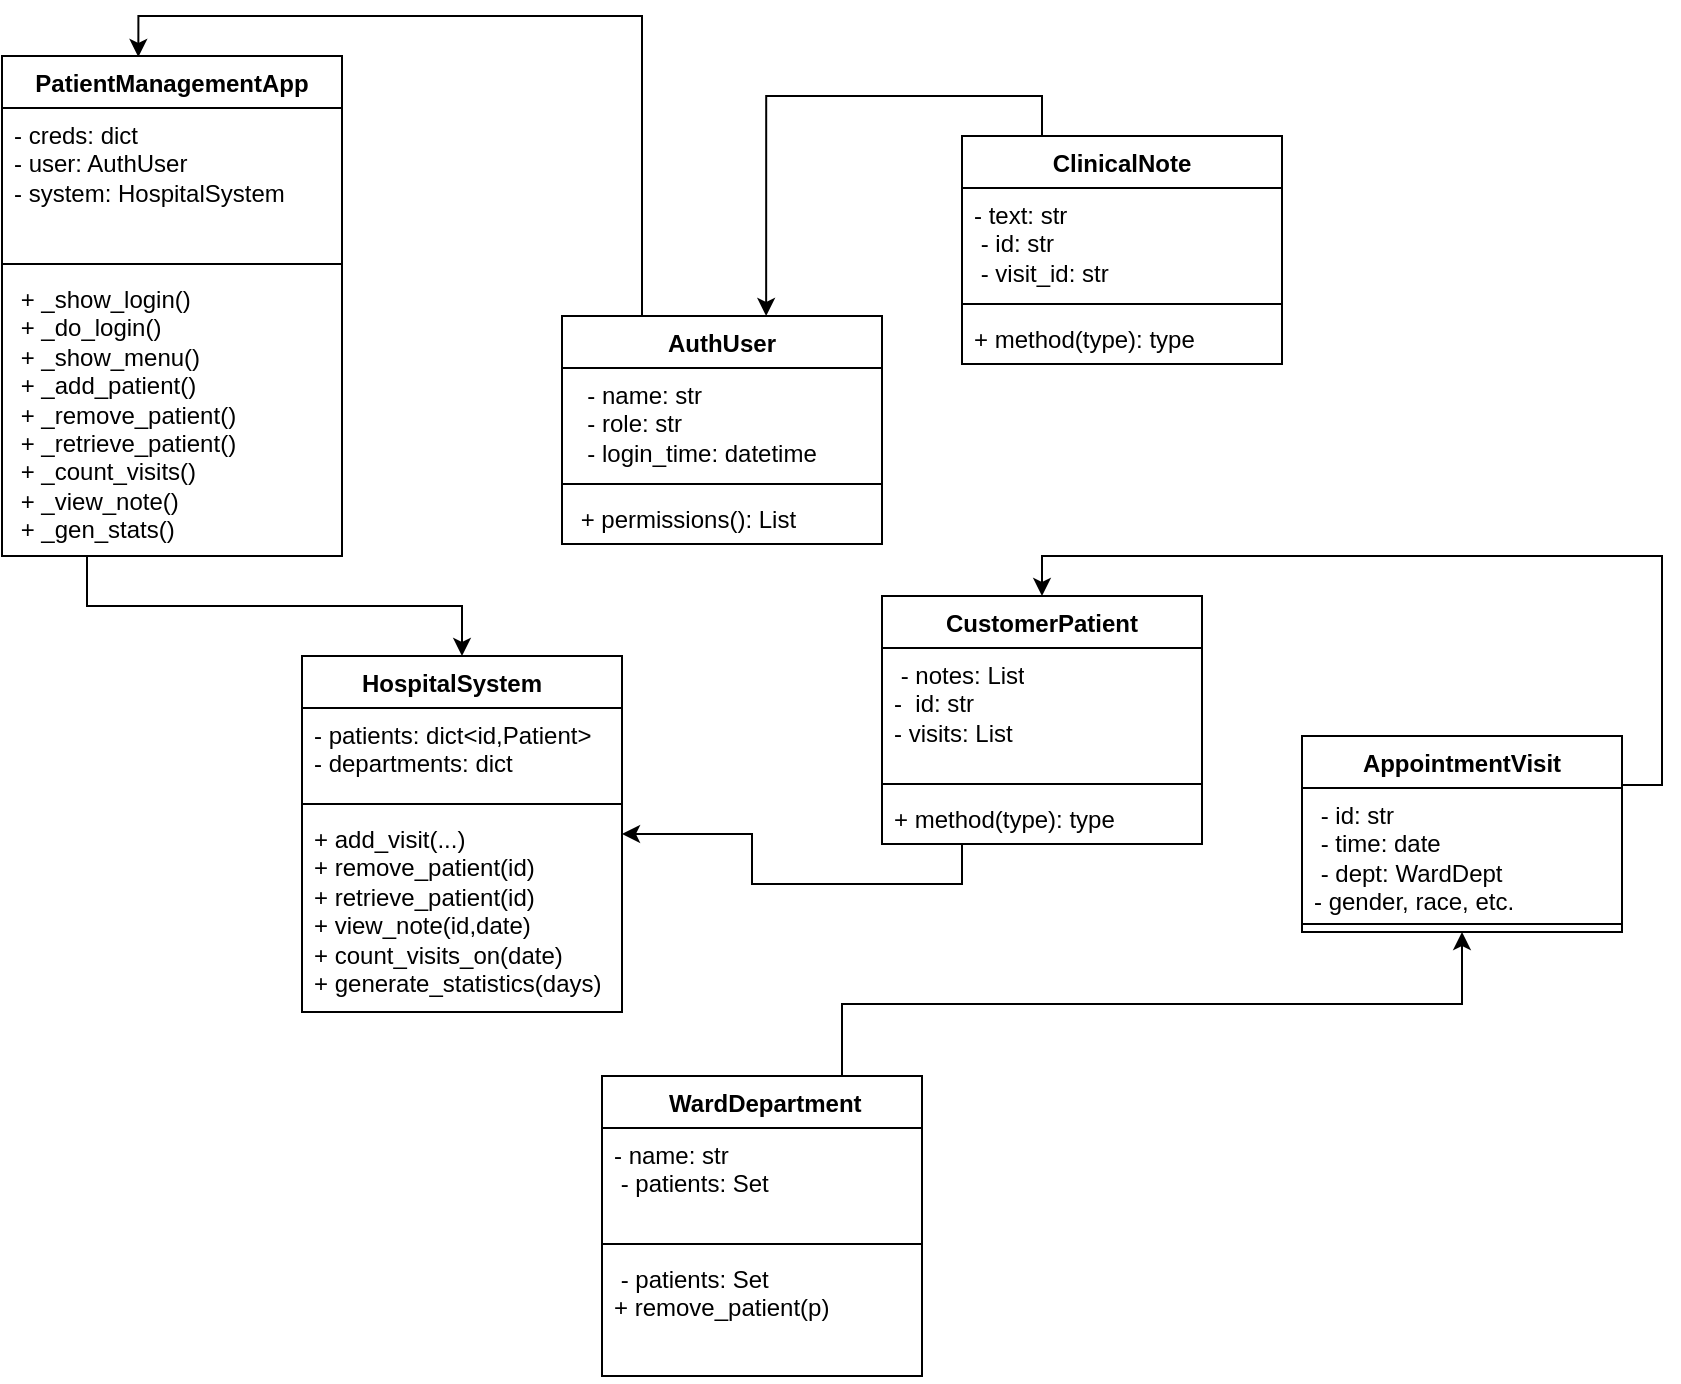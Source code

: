 <mxfile version="27.0.4">
  <diagram name="Page-1" id="e7e014a7-5840-1c2e-5031-d8a46d1fe8dd">
    <mxGraphModel dx="512" dy="542" grid="1" gridSize="10" guides="1" tooltips="1" connect="1" arrows="1" fold="1" page="1" pageScale="1" pageWidth="1169" pageHeight="826" background="none" math="0" shadow="0">
      <root>
        <mxCell id="0" />
        <mxCell id="1" parent="0" />
        <mxCell id="fDbThmplEPedVCRVfW7y-80" style="edgeStyle=orthogonalEdgeStyle;rounded=0;orthogonalLoop=1;jettySize=auto;html=1;exitX=0.25;exitY=1;exitDx=0;exitDy=0;" edge="1" parent="1" source="fDbThmplEPedVCRVfW7y-45" target="fDbThmplEPedVCRVfW7y-49">
          <mxGeometry relative="1" as="geometry" />
        </mxCell>
        <mxCell id="fDbThmplEPedVCRVfW7y-45" value="PatientManagementApp" style="swimlane;fontStyle=1;align=center;verticalAlign=top;childLayout=stackLayout;horizontal=1;startSize=26;horizontalStack=0;resizeParent=1;resizeParentMax=0;resizeLast=0;collapsible=1;marginBottom=0;whiteSpace=wrap;html=1;" vertex="1" parent="1">
          <mxGeometry x="70" y="90" width="170" height="250" as="geometry" />
        </mxCell>
        <mxCell id="fDbThmplEPedVCRVfW7y-46" value="- creds: dict&amp;nbsp;&amp;nbsp;&amp;nbsp;&amp;nbsp;&amp;nbsp;&amp;nbsp;&amp;nbsp;&amp;nbsp;&amp;nbsp;&amp;nbsp;&amp;nbsp;&amp;nbsp;&amp;nbsp; &amp;nbsp;&lt;br&gt;- user: AuthUser&amp;nbsp;&amp;nbsp;&amp;nbsp;&amp;nbsp;&amp;nbsp;&amp;nbsp;&amp;nbsp;&amp;nbsp;&amp;nbsp;&amp;nbsp;&amp;nbsp;&amp;nbsp;&amp;nbsp;&amp;nbsp;&amp;nbsp;&amp;nbsp;&amp;nbsp;&amp;nbsp;&amp;nbsp;&amp;nbsp; - system: HospitalSystem&amp;nbsp;&amp;nbsp;&amp;nbsp; " style="text;strokeColor=none;fillColor=none;align=left;verticalAlign=top;spacingLeft=4;spacingRight=4;overflow=hidden;rotatable=0;points=[[0,0.5],[1,0.5]];portConstraint=eastwest;whiteSpace=wrap;html=1;" vertex="1" parent="fDbThmplEPedVCRVfW7y-45">
          <mxGeometry y="26" width="170" height="74" as="geometry" />
        </mxCell>
        <mxCell id="fDbThmplEPedVCRVfW7y-47" value="" style="line;strokeWidth=1;fillColor=none;align=left;verticalAlign=middle;spacingTop=-1;spacingLeft=3;spacingRight=3;rotatable=0;labelPosition=right;points=[];portConstraint=eastwest;strokeColor=inherit;" vertex="1" parent="fDbThmplEPedVCRVfW7y-45">
          <mxGeometry y="100" width="170" height="8" as="geometry" />
        </mxCell>
        <mxCell id="fDbThmplEPedVCRVfW7y-48" value="&amp;nbsp;+ _show_login()&amp;nbsp;&amp;nbsp;&amp;nbsp;&amp;nbsp;&amp;nbsp;&amp;nbsp;&amp;nbsp;&amp;nbsp;&amp;nbsp;&amp;nbsp;&amp;nbsp; &amp;nbsp;&lt;br&gt;&amp;nbsp;+ _do_login()&amp;nbsp;&amp;nbsp;&amp;nbsp;&amp;nbsp;&amp;nbsp;&amp;nbsp;&amp;nbsp;&amp;nbsp;&amp;nbsp;&amp;nbsp;&amp;nbsp;&amp;nbsp;&amp;nbsp; &amp;nbsp;&lt;br&gt;&amp;nbsp;+ _show_menu()&amp;nbsp;&amp;nbsp;&amp;nbsp;&amp;nbsp;&amp;nbsp;&amp;nbsp;&amp;nbsp;&amp;nbsp;&amp;nbsp;&amp;nbsp;&amp;nbsp;&amp;nbsp; &amp;nbsp;&lt;br&gt;&amp;nbsp;+ _add_patient()&amp;nbsp;&amp;nbsp;&amp;nbsp;&amp;nbsp;&amp;nbsp;&amp;nbsp;&amp;nbsp;&amp;nbsp;&amp;nbsp;&amp;nbsp; &amp;nbsp;&lt;br&gt;&amp;nbsp;+ _remove_patient()&amp;nbsp;&amp;nbsp;&amp;nbsp;&amp;nbsp;&amp;nbsp;&amp;nbsp;&amp;nbsp; &amp;nbsp;&lt;br&gt;&amp;nbsp;+ _retrieve_patient()&amp;nbsp;&amp;nbsp;&amp;nbsp;&amp;nbsp;&amp;nbsp; &amp;nbsp;&lt;br&gt;&amp;nbsp;+ _count_visits()&amp;nbsp;&amp;nbsp;&amp;nbsp;&amp;nbsp;&amp;nbsp;&amp;nbsp;&amp;nbsp;&amp;nbsp;&amp;nbsp; &amp;nbsp;&lt;br&gt;&amp;nbsp;+ _view_note()&amp;nbsp;&amp;nbsp;&amp;nbsp;&amp;nbsp;&amp;nbsp;&amp;nbsp;&amp;nbsp;&amp;nbsp;&amp;nbsp;&amp;nbsp;&amp;nbsp;&amp;nbsp; &amp;nbsp;&lt;br&gt;&amp;nbsp;+ _gen_stats()&amp;nbsp;&amp;nbsp;&amp;nbsp;&amp;nbsp;&amp;nbsp;&amp;nbsp;&amp;nbsp;&amp;nbsp;&amp;nbsp; " style="text;strokeColor=none;fillColor=none;align=left;verticalAlign=top;spacingLeft=4;spacingRight=4;overflow=hidden;rotatable=0;points=[[0,0.5],[1,0.5]];portConstraint=eastwest;whiteSpace=wrap;html=1;" vertex="1" parent="fDbThmplEPedVCRVfW7y-45">
          <mxGeometry y="108" width="170" height="142" as="geometry" />
        </mxCell>
        <mxCell id="fDbThmplEPedVCRVfW7y-49" value="HospitalSystem&amp;nbsp;&amp;nbsp;&amp;nbsp; " style="swimlane;fontStyle=1;align=center;verticalAlign=top;childLayout=stackLayout;horizontal=1;startSize=26;horizontalStack=0;resizeParent=1;resizeParentMax=0;resizeLast=0;collapsible=1;marginBottom=0;whiteSpace=wrap;html=1;" vertex="1" parent="1">
          <mxGeometry x="220" y="390" width="160" height="178" as="geometry" />
        </mxCell>
        <mxCell id="fDbThmplEPedVCRVfW7y-50" value="- patients: dict&amp;lt;id,Patient&amp;gt;&lt;br&gt;- departments: dict&amp;nbsp;&amp;nbsp;&amp;nbsp;&amp;nbsp;&amp;nbsp;&amp;nbsp;&amp;nbsp;&amp;nbsp; " style="text;strokeColor=none;fillColor=none;align=left;verticalAlign=top;spacingLeft=4;spacingRight=4;overflow=hidden;rotatable=0;points=[[0,0.5],[1,0.5]];portConstraint=eastwest;whiteSpace=wrap;html=1;" vertex="1" parent="fDbThmplEPedVCRVfW7y-49">
          <mxGeometry y="26" width="160" height="44" as="geometry" />
        </mxCell>
        <mxCell id="fDbThmplEPedVCRVfW7y-51" value="" style="line;strokeWidth=1;fillColor=none;align=left;verticalAlign=middle;spacingTop=-1;spacingLeft=3;spacingRight=3;rotatable=0;labelPosition=right;points=[];portConstraint=eastwest;strokeColor=inherit;" vertex="1" parent="fDbThmplEPedVCRVfW7y-49">
          <mxGeometry y="70" width="160" height="8" as="geometry" />
        </mxCell>
        <mxCell id="fDbThmplEPedVCRVfW7y-52" value="+ add_visit(...)&amp;nbsp;&amp;nbsp;&amp;nbsp;&amp;nbsp;&amp;nbsp;&amp;nbsp;&amp;nbsp;&amp;nbsp;&amp;nbsp;&amp;nbsp; &amp;nbsp; &amp;nbsp; &amp;nbsp; &amp;nbsp; &amp;nbsp; + remove_patient(id)&amp;nbsp;&amp;nbsp;&amp;nbsp;&amp;nbsp;&amp;nbsp;&amp;nbsp; &amp;nbsp;&lt;br&gt;+ retrieve_patient(id)&amp;nbsp;&amp;nbsp;&amp;nbsp;&amp;nbsp; &amp;nbsp;&lt;br&gt;+ view_note(id,date)&amp;nbsp;&amp;nbsp;&amp;nbsp;&amp;nbsp;&amp;nbsp;&amp;nbsp; &amp;nbsp;&lt;br&gt;+ count_visits_on(date)&amp;nbsp;&amp;nbsp;&amp;nbsp; &amp;nbsp;&lt;br&gt;+ generate_statistics(days) " style="text;strokeColor=none;fillColor=none;align=left;verticalAlign=top;spacingLeft=4;spacingRight=4;overflow=hidden;rotatable=0;points=[[0,0.5],[1,0.5]];portConstraint=eastwest;whiteSpace=wrap;html=1;" vertex="1" parent="fDbThmplEPedVCRVfW7y-49">
          <mxGeometry y="78" width="160" height="100" as="geometry" />
        </mxCell>
        <mxCell id="fDbThmplEPedVCRVfW7y-57" value="AppointmentVisit" style="swimlane;fontStyle=1;align=center;verticalAlign=top;childLayout=stackLayout;horizontal=1;startSize=26;horizontalStack=0;resizeParent=1;resizeParentMax=0;resizeLast=0;collapsible=1;marginBottom=0;whiteSpace=wrap;html=1;" vertex="1" parent="1">
          <mxGeometry x="720" y="430" width="160" height="98" as="geometry" />
        </mxCell>
        <mxCell id="fDbThmplEPedVCRVfW7y-58" value="&lt;div&gt;&amp;nbsp;- id: str&amp;nbsp;&amp;nbsp;&amp;nbsp;&amp;nbsp;&amp;nbsp;&amp;nbsp; &lt;br&gt;&lt;/div&gt;&lt;div&gt;&amp;nbsp;- time: date&amp;nbsp; &lt;br&gt;&lt;/div&gt;&lt;div&gt;&amp;nbsp;- dept: WardDept&lt;/div&gt;&lt;div&gt;- gender, race, etc.&lt;/div&gt;" style="text;strokeColor=none;fillColor=none;align=left;verticalAlign=top;spacingLeft=4;spacingRight=4;overflow=hidden;rotatable=0;points=[[0,0.5],[1,0.5]];portConstraint=eastwest;whiteSpace=wrap;html=1;" vertex="1" parent="fDbThmplEPedVCRVfW7y-57">
          <mxGeometry y="26" width="160" height="64" as="geometry" />
        </mxCell>
        <mxCell id="fDbThmplEPedVCRVfW7y-59" value="" style="line;strokeWidth=1;fillColor=none;align=left;verticalAlign=middle;spacingTop=-1;spacingLeft=3;spacingRight=3;rotatable=0;labelPosition=right;points=[];portConstraint=eastwest;strokeColor=inherit;" vertex="1" parent="fDbThmplEPedVCRVfW7y-57">
          <mxGeometry y="90" width="160" height="8" as="geometry" />
        </mxCell>
        <mxCell id="fDbThmplEPedVCRVfW7y-70" value="AuthUser" style="swimlane;fontStyle=1;align=center;verticalAlign=top;childLayout=stackLayout;horizontal=1;startSize=26;horizontalStack=0;resizeParent=1;resizeParentMax=0;resizeLast=0;collapsible=1;marginBottom=0;whiteSpace=wrap;html=1;" vertex="1" parent="1">
          <mxGeometry x="350" y="220" width="160" height="114" as="geometry" />
        </mxCell>
        <mxCell id="fDbThmplEPedVCRVfW7y-71" value="&amp;nbsp; - name: str&amp;nbsp;&amp;nbsp;&amp;nbsp;&amp;nbsp;&amp;nbsp;&amp;nbsp;&amp;nbsp;&amp;nbsp; &amp;nbsp;&lt;br&gt;&amp;nbsp; - role: str&amp;nbsp;&amp;nbsp;&amp;nbsp;&amp;nbsp;&amp;nbsp;&amp;nbsp;&amp;nbsp;&amp;nbsp; &amp;nbsp;&lt;br&gt;&amp;nbsp; - login_time: datetime" style="text;strokeColor=none;fillColor=none;align=left;verticalAlign=top;spacingLeft=4;spacingRight=4;overflow=hidden;rotatable=0;points=[[0,0.5],[1,0.5]];portConstraint=eastwest;whiteSpace=wrap;html=1;" vertex="1" parent="fDbThmplEPedVCRVfW7y-70">
          <mxGeometry y="26" width="160" height="54" as="geometry" />
        </mxCell>
        <mxCell id="fDbThmplEPedVCRVfW7y-72" value="" style="line;strokeWidth=1;fillColor=none;align=left;verticalAlign=middle;spacingTop=-1;spacingLeft=3;spacingRight=3;rotatable=0;labelPosition=right;points=[];portConstraint=eastwest;strokeColor=inherit;" vertex="1" parent="fDbThmplEPedVCRVfW7y-70">
          <mxGeometry y="80" width="160" height="8" as="geometry" />
        </mxCell>
        <mxCell id="fDbThmplEPedVCRVfW7y-73" value="&amp;nbsp;+ permissions(): List" style="text;strokeColor=none;fillColor=none;align=left;verticalAlign=top;spacingLeft=4;spacingRight=4;overflow=hidden;rotatable=0;points=[[0,0.5],[1,0.5]];portConstraint=eastwest;whiteSpace=wrap;html=1;" vertex="1" parent="fDbThmplEPedVCRVfW7y-70">
          <mxGeometry y="88" width="160" height="26" as="geometry" />
        </mxCell>
        <mxCell id="fDbThmplEPedVCRVfW7y-75" style="edgeStyle=orthogonalEdgeStyle;rounded=0;orthogonalLoop=1;jettySize=auto;html=1;exitX=1;exitY=0.25;exitDx=0;exitDy=0;entryX=0.5;entryY=0;entryDx=0;entryDy=0;" edge="1" parent="1" source="fDbThmplEPedVCRVfW7y-57" target="fDbThmplEPedVCRVfW7y-82">
          <mxGeometry relative="1" as="geometry">
            <mxPoint x="720" y="131" as="targetPoint" />
          </mxGeometry>
        </mxCell>
        <mxCell id="fDbThmplEPedVCRVfW7y-81" style="edgeStyle=orthogonalEdgeStyle;rounded=0;orthogonalLoop=1;jettySize=auto;html=1;exitX=0.25;exitY=0;exitDx=0;exitDy=0;entryX=0.401;entryY=0.002;entryDx=0;entryDy=0;entryPerimeter=0;" edge="1" parent="1" source="fDbThmplEPedVCRVfW7y-70" target="fDbThmplEPedVCRVfW7y-45">
          <mxGeometry relative="1" as="geometry" />
        </mxCell>
        <mxCell id="fDbThmplEPedVCRVfW7y-86" style="edgeStyle=orthogonalEdgeStyle;rounded=0;orthogonalLoop=1;jettySize=auto;html=1;exitX=0.25;exitY=1;exitDx=0;exitDy=0;" edge="1" parent="1" source="fDbThmplEPedVCRVfW7y-82" target="fDbThmplEPedVCRVfW7y-49">
          <mxGeometry relative="1" as="geometry" />
        </mxCell>
        <mxCell id="fDbThmplEPedVCRVfW7y-82" value="CustomerPatient" style="swimlane;fontStyle=1;align=center;verticalAlign=top;childLayout=stackLayout;horizontal=1;startSize=26;horizontalStack=0;resizeParent=1;resizeParentMax=0;resizeLast=0;collapsible=1;marginBottom=0;whiteSpace=wrap;html=1;" vertex="1" parent="1">
          <mxGeometry x="510" y="360" width="160" height="124" as="geometry" />
        </mxCell>
        <mxCell id="fDbThmplEPedVCRVfW7y-83" value="&lt;div&gt;&amp;nbsp;- notes: List&lt;/div&gt;&lt;div&gt;-&amp;nbsp; id: str&amp;nbsp;&amp;nbsp;&amp;nbsp;&amp;nbsp;&amp;nbsp; &lt;br&gt;&lt;/div&gt;- visits: List " style="text;strokeColor=none;fillColor=none;align=left;verticalAlign=top;spacingLeft=4;spacingRight=4;overflow=hidden;rotatable=0;points=[[0,0.5],[1,0.5]];portConstraint=eastwest;whiteSpace=wrap;html=1;" vertex="1" parent="fDbThmplEPedVCRVfW7y-82">
          <mxGeometry y="26" width="160" height="64" as="geometry" />
        </mxCell>
        <mxCell id="fDbThmplEPedVCRVfW7y-84" value="" style="line;strokeWidth=1;fillColor=none;align=left;verticalAlign=middle;spacingTop=-1;spacingLeft=3;spacingRight=3;rotatable=0;labelPosition=right;points=[];portConstraint=eastwest;strokeColor=inherit;" vertex="1" parent="fDbThmplEPedVCRVfW7y-82">
          <mxGeometry y="90" width="160" height="8" as="geometry" />
        </mxCell>
        <mxCell id="fDbThmplEPedVCRVfW7y-85" value="+ method(type): type" style="text;strokeColor=none;fillColor=none;align=left;verticalAlign=top;spacingLeft=4;spacingRight=4;overflow=hidden;rotatable=0;points=[[0,0.5],[1,0.5]];portConstraint=eastwest;whiteSpace=wrap;html=1;" vertex="1" parent="fDbThmplEPedVCRVfW7y-82">
          <mxGeometry y="98" width="160" height="26" as="geometry" />
        </mxCell>
        <mxCell id="fDbThmplEPedVCRVfW7y-87" value="ClinicalNote" style="swimlane;fontStyle=1;align=center;verticalAlign=top;childLayout=stackLayout;horizontal=1;startSize=26;horizontalStack=0;resizeParent=1;resizeParentMax=0;resizeLast=0;collapsible=1;marginBottom=0;whiteSpace=wrap;html=1;" vertex="1" parent="1">
          <mxGeometry x="550" y="130" width="160" height="114" as="geometry" />
        </mxCell>
        <mxCell id="fDbThmplEPedVCRVfW7y-88" value="&lt;div&gt;- text: str&amp;nbsp; &lt;br&gt;&lt;/div&gt;&lt;div&gt;&amp;nbsp;- id: str&amp;nbsp;&amp;nbsp;&amp;nbsp; &lt;br&gt;&lt;/div&gt;&lt;div&gt;&amp;nbsp;- visit_id: str&amp;nbsp; &lt;br&gt;&lt;/div&gt;&lt;div&gt;&lt;br&gt;&lt;/div&gt;" style="text;strokeColor=none;fillColor=none;align=left;verticalAlign=top;spacingLeft=4;spacingRight=4;overflow=hidden;rotatable=0;points=[[0,0.5],[1,0.5]];portConstraint=eastwest;whiteSpace=wrap;html=1;" vertex="1" parent="fDbThmplEPedVCRVfW7y-87">
          <mxGeometry y="26" width="160" height="54" as="geometry" />
        </mxCell>
        <mxCell id="fDbThmplEPedVCRVfW7y-89" value="" style="line;strokeWidth=1;fillColor=none;align=left;verticalAlign=middle;spacingTop=-1;spacingLeft=3;spacingRight=3;rotatable=0;labelPosition=right;points=[];portConstraint=eastwest;strokeColor=inherit;" vertex="1" parent="fDbThmplEPedVCRVfW7y-87">
          <mxGeometry y="80" width="160" height="8" as="geometry" />
        </mxCell>
        <mxCell id="fDbThmplEPedVCRVfW7y-90" value="+ method(type): type" style="text;strokeColor=none;fillColor=none;align=left;verticalAlign=top;spacingLeft=4;spacingRight=4;overflow=hidden;rotatable=0;points=[[0,0.5],[1,0.5]];portConstraint=eastwest;whiteSpace=wrap;html=1;" vertex="1" parent="fDbThmplEPedVCRVfW7y-87">
          <mxGeometry y="88" width="160" height="26" as="geometry" />
        </mxCell>
        <mxCell id="fDbThmplEPedVCRVfW7y-91" style="edgeStyle=orthogonalEdgeStyle;rounded=0;orthogonalLoop=1;jettySize=auto;html=1;exitX=0.25;exitY=0;exitDx=0;exitDy=0;entryX=0.638;entryY=0;entryDx=0;entryDy=0;entryPerimeter=0;" edge="1" parent="1" source="fDbThmplEPedVCRVfW7y-87" target="fDbThmplEPedVCRVfW7y-70">
          <mxGeometry relative="1" as="geometry" />
        </mxCell>
        <mxCell id="fDbThmplEPedVCRVfW7y-96" style="edgeStyle=orthogonalEdgeStyle;rounded=0;orthogonalLoop=1;jettySize=auto;html=1;exitX=0.75;exitY=0;exitDx=0;exitDy=0;" edge="1" parent="1" source="fDbThmplEPedVCRVfW7y-92" target="fDbThmplEPedVCRVfW7y-57">
          <mxGeometry relative="1" as="geometry" />
        </mxCell>
        <mxCell id="fDbThmplEPedVCRVfW7y-92" value="&amp;nbsp;WardDepartment" style="swimlane;fontStyle=1;align=center;verticalAlign=top;childLayout=stackLayout;horizontal=1;startSize=26;horizontalStack=0;resizeParent=1;resizeParentMax=0;resizeLast=0;collapsible=1;marginBottom=0;whiteSpace=wrap;html=1;" vertex="1" parent="1">
          <mxGeometry x="370" y="600" width="160" height="150" as="geometry" />
        </mxCell>
        <mxCell id="fDbThmplEPedVCRVfW7y-93" value="&lt;div&gt;- name: str&amp;nbsp;&amp;nbsp;&amp;nbsp; &lt;br&gt;&lt;/div&gt;&lt;div&gt;&amp;nbsp;- patients: Set&amp;nbsp; &lt;br&gt;&lt;/div&gt;" style="text;strokeColor=none;fillColor=none;align=left;verticalAlign=top;spacingLeft=4;spacingRight=4;overflow=hidden;rotatable=0;points=[[0,0.5],[1,0.5]];portConstraint=eastwest;whiteSpace=wrap;html=1;" vertex="1" parent="fDbThmplEPedVCRVfW7y-92">
          <mxGeometry y="26" width="160" height="54" as="geometry" />
        </mxCell>
        <mxCell id="fDbThmplEPedVCRVfW7y-94" value="" style="line;strokeWidth=1;fillColor=none;align=left;verticalAlign=middle;spacingTop=-1;spacingLeft=3;spacingRight=3;rotatable=0;labelPosition=right;points=[];portConstraint=eastwest;strokeColor=inherit;" vertex="1" parent="fDbThmplEPedVCRVfW7y-92">
          <mxGeometry y="80" width="160" height="8" as="geometry" />
        </mxCell>
        <mxCell id="fDbThmplEPedVCRVfW7y-95" value="&lt;div&gt;&amp;nbsp;- patients: Set&amp;nbsp; &lt;br&gt;&lt;/div&gt;&lt;div&gt;+ remove_patient(p)&lt;/div&gt;" style="text;strokeColor=none;fillColor=none;align=left;verticalAlign=top;spacingLeft=4;spacingRight=4;overflow=hidden;rotatable=0;points=[[0,0.5],[1,0.5]];portConstraint=eastwest;whiteSpace=wrap;html=1;" vertex="1" parent="fDbThmplEPedVCRVfW7y-92">
          <mxGeometry y="88" width="160" height="62" as="geometry" />
        </mxCell>
      </root>
    </mxGraphModel>
  </diagram>
</mxfile>
